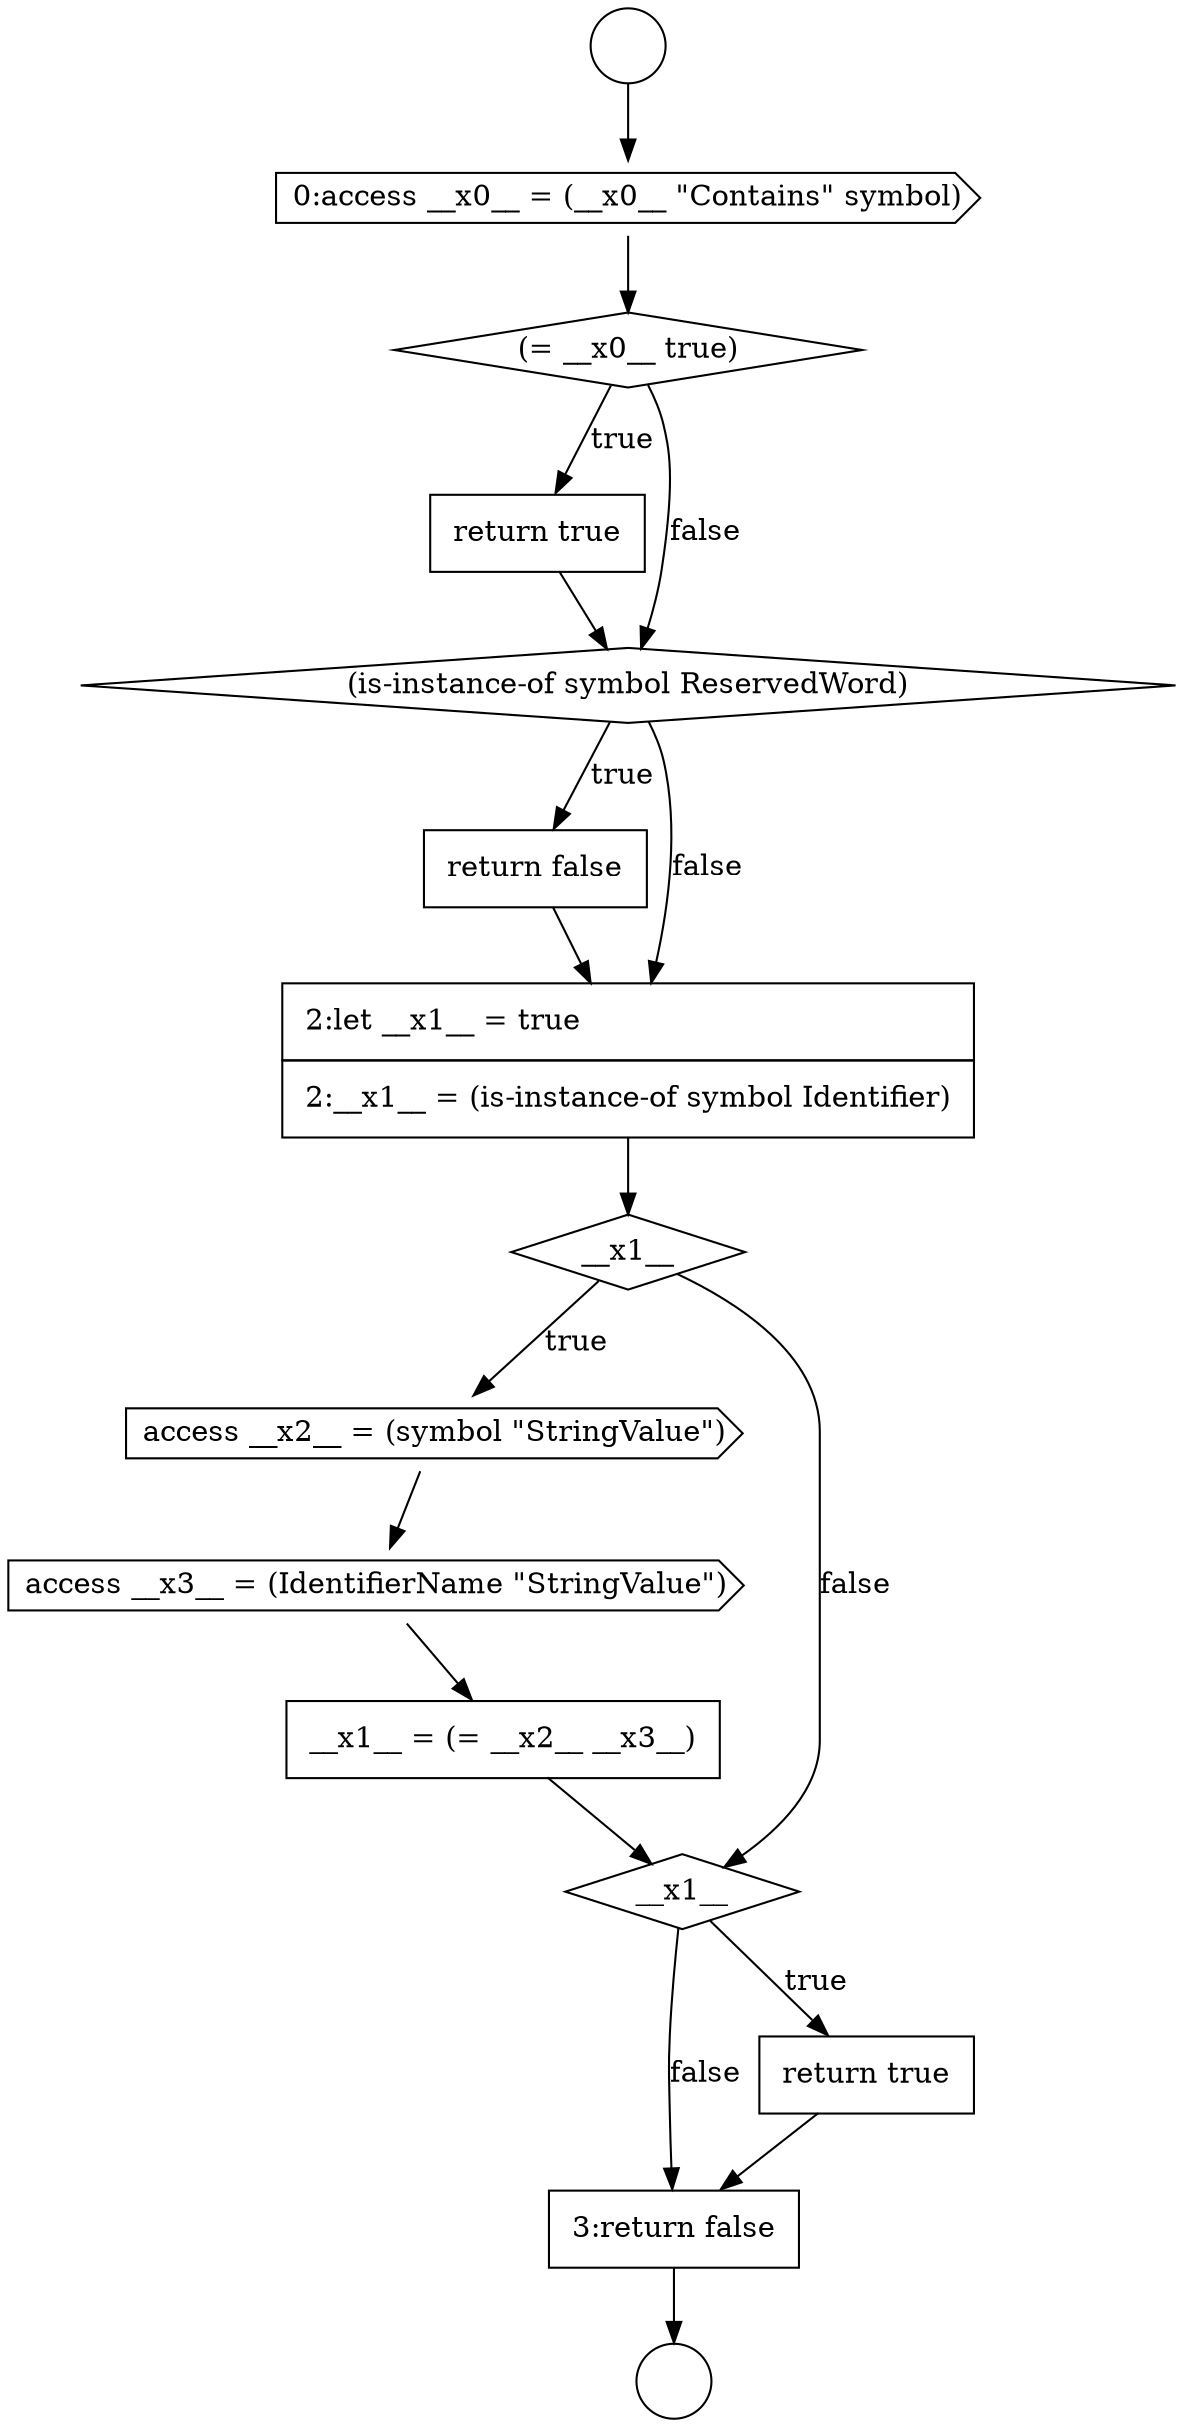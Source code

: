 digraph {
  node3745 [shape=none, margin=0, label=<<font color="black">
    <table border="0" cellborder="1" cellspacing="0" cellpadding="10">
      <tr><td align="left">return true</td></tr>
    </table>
  </font>> color="black" fillcolor="white" style=filled]
  node3750 [shape=cds, label=<<font color="black">access __x2__ = (symbol &quot;StringValue&quot;)</font>> color="black" fillcolor="white" style=filled]
  node3746 [shape=diamond, label=<<font color="black">(is-instance-of symbol ReservedWord)</font>> color="black" fillcolor="white" style=filled]
  node3743 [shape=cds, label=<<font color="black">0:access __x0__ = (__x0__ &quot;Contains&quot; symbol)</font>> color="black" fillcolor="white" style=filled]
  node3755 [shape=none, margin=0, label=<<font color="black">
    <table border="0" cellborder="1" cellspacing="0" cellpadding="10">
      <tr><td align="left">3:return false</td></tr>
    </table>
  </font>> color="black" fillcolor="white" style=filled]
  node3741 [shape=circle label=" " color="black" fillcolor="white" style=filled]
  node3751 [shape=cds, label=<<font color="black">access __x3__ = (IdentifierName &quot;StringValue&quot;)</font>> color="black" fillcolor="white" style=filled]
  node3747 [shape=none, margin=0, label=<<font color="black">
    <table border="0" cellborder="1" cellspacing="0" cellpadding="10">
      <tr><td align="left">return false</td></tr>
    </table>
  </font>> color="black" fillcolor="white" style=filled]
  node3754 [shape=none, margin=0, label=<<font color="black">
    <table border="0" cellborder="1" cellspacing="0" cellpadding="10">
      <tr><td align="left">return true</td></tr>
    </table>
  </font>> color="black" fillcolor="white" style=filled]
  node3748 [shape=none, margin=0, label=<<font color="black">
    <table border="0" cellborder="1" cellspacing="0" cellpadding="10">
      <tr><td align="left">2:let __x1__ = true</td></tr>
      <tr><td align="left">2:__x1__ = (is-instance-of symbol Identifier)</td></tr>
    </table>
  </font>> color="black" fillcolor="white" style=filled]
  node3753 [shape=diamond, label=<<font color="black">__x1__</font>> color="black" fillcolor="white" style=filled]
  node3749 [shape=diamond, label=<<font color="black">__x1__</font>> color="black" fillcolor="white" style=filled]
  node3744 [shape=diamond, label=<<font color="black">(= __x0__ true)</font>> color="black" fillcolor="white" style=filled]
  node3742 [shape=circle label=" " color="black" fillcolor="white" style=filled]
  node3752 [shape=none, margin=0, label=<<font color="black">
    <table border="0" cellborder="1" cellspacing="0" cellpadding="10">
      <tr><td align="left">__x1__ = (= __x2__ __x3__)</td></tr>
    </table>
  </font>> color="black" fillcolor="white" style=filled]
  node3754 -> node3755 [ color="black"]
  node3744 -> node3745 [label=<<font color="black">true</font>> color="black"]
  node3744 -> node3746 [label=<<font color="black">false</font>> color="black"]
  node3750 -> node3751 [ color="black"]
  node3755 -> node3742 [ color="black"]
  node3741 -> node3743 [ color="black"]
  node3749 -> node3750 [label=<<font color="black">true</font>> color="black"]
  node3749 -> node3753 [label=<<font color="black">false</font>> color="black"]
  node3751 -> node3752 [ color="black"]
  node3753 -> node3754 [label=<<font color="black">true</font>> color="black"]
  node3753 -> node3755 [label=<<font color="black">false</font>> color="black"]
  node3748 -> node3749 [ color="black"]
  node3746 -> node3747 [label=<<font color="black">true</font>> color="black"]
  node3746 -> node3748 [label=<<font color="black">false</font>> color="black"]
  node3745 -> node3746 [ color="black"]
  node3752 -> node3753 [ color="black"]
  node3743 -> node3744 [ color="black"]
  node3747 -> node3748 [ color="black"]
}
